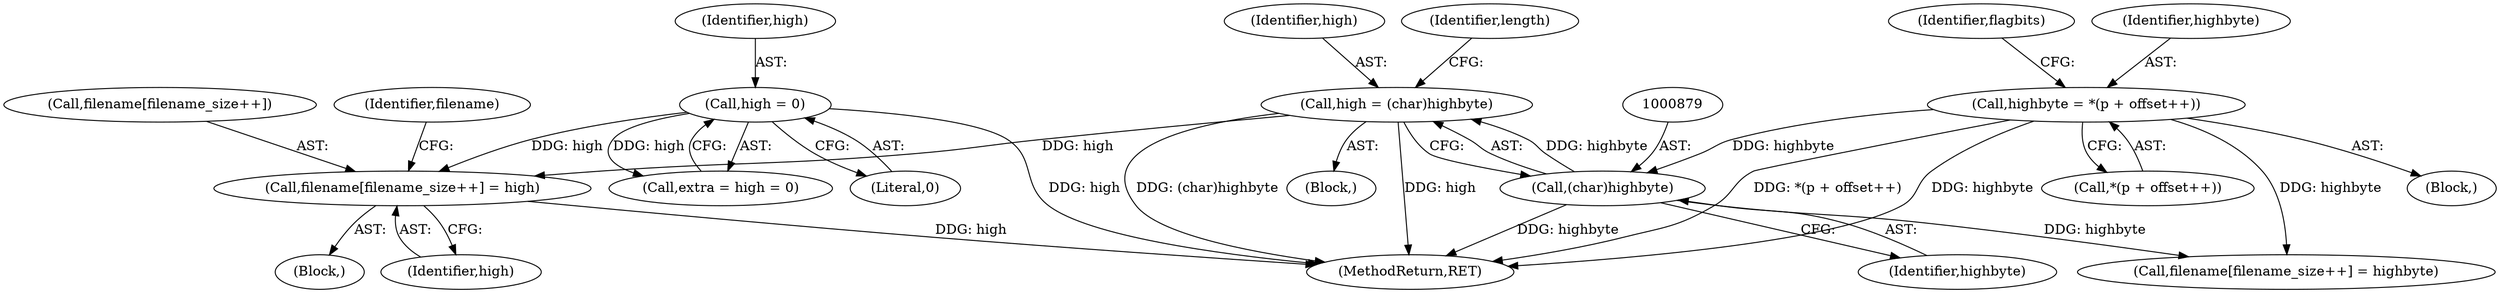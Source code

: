 digraph "0_libarchive_5562545b5562f6d12a4ef991fae158bf4ccf92b6@array" {
"1000907" [label="(Call,filename[filename_size++] = high)"];
"1000884" [label="(Call,high = 0)"];
"1000876" [label="(Call,high = (char)highbyte)"];
"1000878" [label="(Call,(char)highbyte)"];
"1000745" [label="(Call,highbyte = *(p + offset++))"];
"1000746" [label="(Identifier,highbyte)"];
"1000720" [label="(Block,)"];
"1000747" [label="(Call,*(p + offset++))"];
"1000876" [label="(Call,high = (char)highbyte)"];
"1000753" [label="(Identifier,flagbits)"];
"1000888" [label="(Identifier,length)"];
"1000900" [label="(Block,)"];
"1000810" [label="(Call,filename[filename_size++] = highbyte)"];
"1000878" [label="(Call,(char)highbyte)"];
"1000868" [label="(Block,)"];
"1000880" [label="(Identifier,highbyte)"];
"1000908" [label="(Call,filename[filename_size++])"];
"1000884" [label="(Call,high = 0)"];
"1000907" [label="(Call,filename[filename_size++] = high)"];
"1000915" [label="(Identifier,filename)"];
"1000882" [label="(Call,extra = high = 0)"];
"1000885" [label="(Identifier,high)"];
"1000877" [label="(Identifier,high)"];
"1000912" [label="(Identifier,high)"];
"1001741" [label="(MethodReturn,RET)"];
"1000886" [label="(Literal,0)"];
"1000745" [label="(Call,highbyte = *(p + offset++))"];
"1000907" -> "1000900"  [label="AST: "];
"1000907" -> "1000912"  [label="CFG: "];
"1000908" -> "1000907"  [label="AST: "];
"1000912" -> "1000907"  [label="AST: "];
"1000915" -> "1000907"  [label="CFG: "];
"1000907" -> "1001741"  [label="DDG: high"];
"1000884" -> "1000907"  [label="DDG: high"];
"1000876" -> "1000907"  [label="DDG: high"];
"1000884" -> "1000882"  [label="AST: "];
"1000884" -> "1000886"  [label="CFG: "];
"1000885" -> "1000884"  [label="AST: "];
"1000886" -> "1000884"  [label="AST: "];
"1000882" -> "1000884"  [label="CFG: "];
"1000884" -> "1001741"  [label="DDG: high"];
"1000884" -> "1000882"  [label="DDG: high"];
"1000876" -> "1000868"  [label="AST: "];
"1000876" -> "1000878"  [label="CFG: "];
"1000877" -> "1000876"  [label="AST: "];
"1000878" -> "1000876"  [label="AST: "];
"1000888" -> "1000876"  [label="CFG: "];
"1000876" -> "1001741"  [label="DDG: (char)highbyte"];
"1000876" -> "1001741"  [label="DDG: high"];
"1000878" -> "1000876"  [label="DDG: highbyte"];
"1000878" -> "1000880"  [label="CFG: "];
"1000879" -> "1000878"  [label="AST: "];
"1000880" -> "1000878"  [label="AST: "];
"1000878" -> "1001741"  [label="DDG: highbyte"];
"1000878" -> "1000810"  [label="DDG: highbyte"];
"1000745" -> "1000878"  [label="DDG: highbyte"];
"1000745" -> "1000720"  [label="AST: "];
"1000745" -> "1000747"  [label="CFG: "];
"1000746" -> "1000745"  [label="AST: "];
"1000747" -> "1000745"  [label="AST: "];
"1000753" -> "1000745"  [label="CFG: "];
"1000745" -> "1001741"  [label="DDG: *(p + offset++)"];
"1000745" -> "1001741"  [label="DDG: highbyte"];
"1000745" -> "1000810"  [label="DDG: highbyte"];
}
